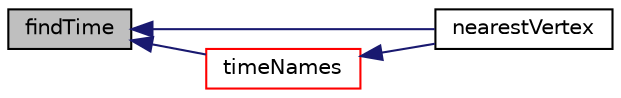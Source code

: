 digraph "findTime"
{
  bgcolor="transparent";
  edge [fontname="Helvetica",fontsize="10",labelfontname="Helvetica",labelfontsize="10"];
  node [fontname="Helvetica",fontsize="10",shape=record];
  rankdir="LR";
  Node1 [label="findTime",height=0.2,width=0.4,color="black", fillcolor="grey75", style="filled", fontcolor="black"];
  Node1 -> Node2 [dir="back",color="midnightblue",fontsize="10",style="solid",fontname="Helvetica"];
  Node2 [label="nearestVertex",height=0.2,width=0.4,color="black",URL="$a01946.html#a9dcb3842cc2d3a8f6c8d782b14c06868"];
  Node1 -> Node3 [dir="back",color="midnightblue",fontsize="10",style="solid",fontname="Helvetica"];
  Node3 [label="timeNames",height=0.2,width=0.4,color="red",URL="$a01946.html#ae0fcf9176c33d1e533236a7ae49fbea6",tooltip="Helper: extract words of times. "];
  Node3 -> Node2 [dir="back",color="midnightblue",fontsize="10",style="solid",fontname="Helvetica"];
}
